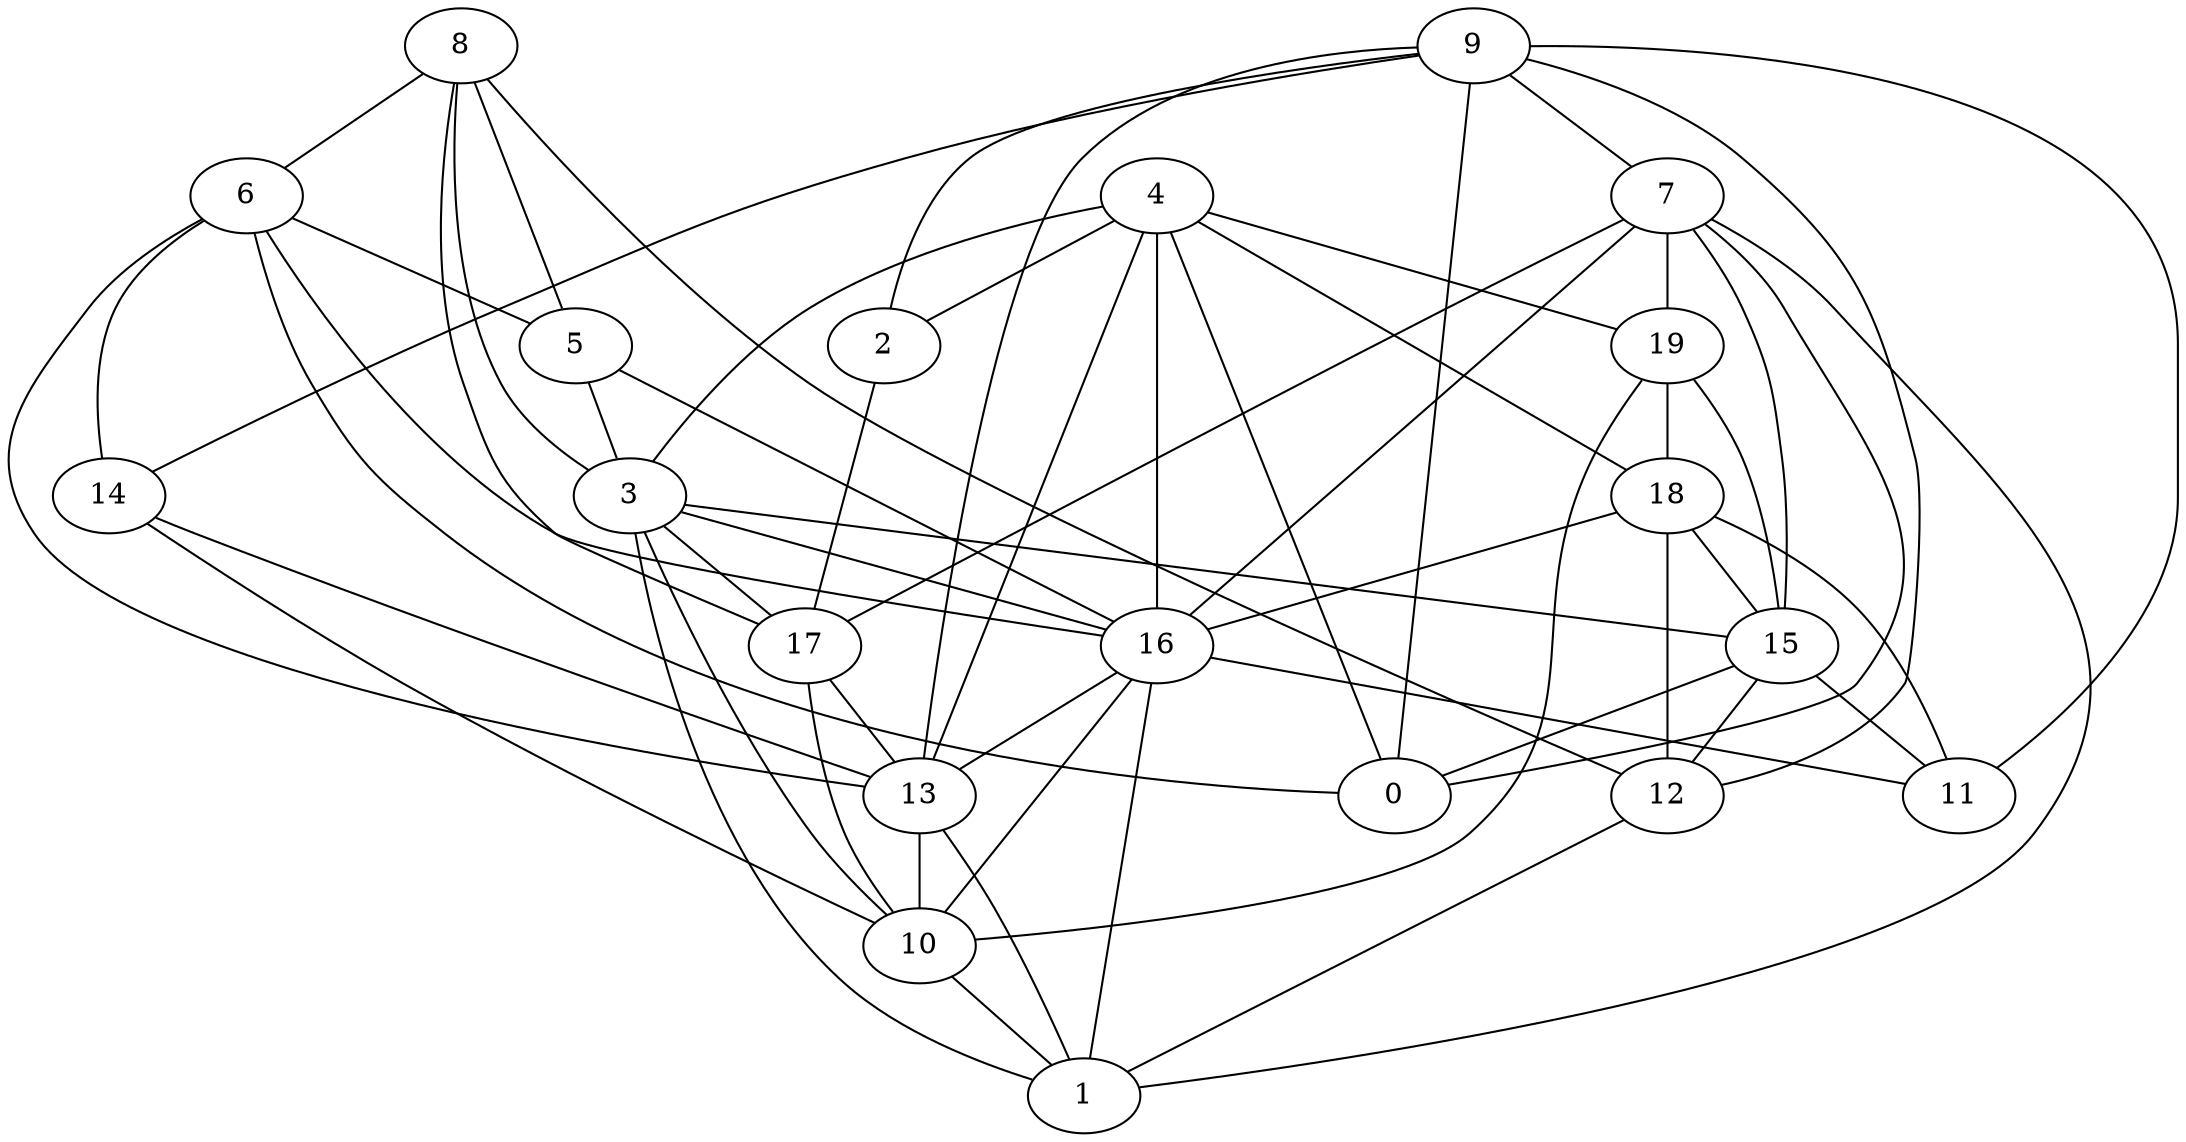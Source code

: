digraph GG_graph {

subgraph G_graph {
edge [color = black]
"12" -> "1" [dir = none]
"8" -> "12" [dir = none]
"8" -> "17" [dir = none]
"8" -> "3" [dir = none]
"8" -> "6" [dir = none]
"16" -> "10" [dir = none]
"16" -> "11" [dir = none]
"16" -> "13" [dir = none]
"16" -> "1" [dir = none]
"3" -> "16" [dir = none]
"3" -> "1" [dir = none]
"3" -> "10" [dir = none]
"3" -> "15" [dir = none]
"3" -> "17" [dir = none]
"18" -> "11" [dir = none]
"18" -> "15" [dir = none]
"18" -> "12" [dir = none]
"18" -> "16" [dir = none]
"5" -> "16" [dir = none]
"5" -> "3" [dir = none]
"7" -> "1" [dir = none]
"7" -> "16" [dir = none]
"7" -> "17" [dir = none]
"7" -> "19" [dir = none]
"7" -> "15" [dir = none]
"7" -> "0" [dir = none]
"17" -> "13" [dir = none]
"17" -> "10" [dir = none]
"14" -> "10" [dir = none]
"14" -> "13" [dir = none]
"15" -> "12" [dir = none]
"15" -> "11" [dir = none]
"15" -> "0" [dir = none]
"13" -> "1" [dir = none]
"13" -> "10" [dir = none]
"10" -> "1" [dir = none]
"9" -> "0" [dir = none]
"9" -> "14" [dir = none]
"9" -> "2" [dir = none]
"9" -> "12" [dir = none]
"9" -> "7" [dir = none]
"9" -> "13" [dir = none]
"9" -> "11" [dir = none]
"2" -> "17" [dir = none]
"6" -> "5" [dir = none]
"6" -> "0" [dir = none]
"6" -> "16" [dir = none]
"19" -> "15" [dir = none]
"19" -> "10" [dir = none]
"19" -> "18" [dir = none]
"4" -> "16" [dir = none]
"4" -> "2" [dir = none]
"4" -> "19" [dir = none]
"4" -> "3" [dir = none]
"4" -> "18" [dir = none]
"4" -> "13" [dir = none]
"4" -> "0" [dir = none]
"6" -> "13" [dir = none]
"6" -> "14" [dir = none]
"8" -> "5" [dir = none]
}

}
